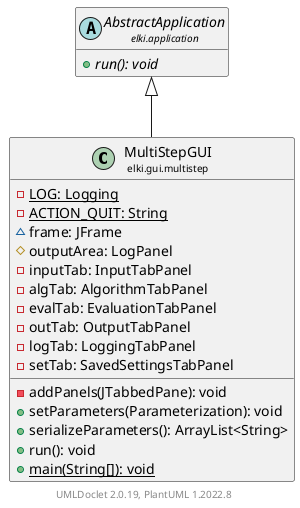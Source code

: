 @startuml
    remove .*\.(Instance|Par|Parameterizer|Factory)$
    set namespaceSeparator none
    hide empty fields
    hide empty methods

    class "<size:14>MultiStepGUI\n<size:10>elki.gui.multistep" as elki.gui.multistep.MultiStepGUI [[MultiStepGUI.html]] {
        {static} -LOG: Logging
        {static} -ACTION_QUIT: String
        ~frame: JFrame
        #outputArea: LogPanel
        -inputTab: InputTabPanel
        -algTab: AlgorithmTabPanel
        -evalTab: EvaluationTabPanel
        -outTab: OutputTabPanel
        -logTab: LoggingTabPanel
        -setTab: SavedSettingsTabPanel
        -addPanels(JTabbedPane): void
        +setParameters(Parameterization): void
        +serializeParameters(): ArrayList<String>
        +run(): void
        {static} +main(String[]): void
    }

    abstract class "<size:14>AbstractApplication\n<size:10>elki.application" as elki.application.AbstractApplication [[../../application/AbstractApplication.html]] {
        {abstract} +run(): void
    }

    elki.application.AbstractApplication <|-- elki.gui.multistep.MultiStepGUI

    center footer UMLDoclet 2.0.19, PlantUML 1.2022.8
@enduml
